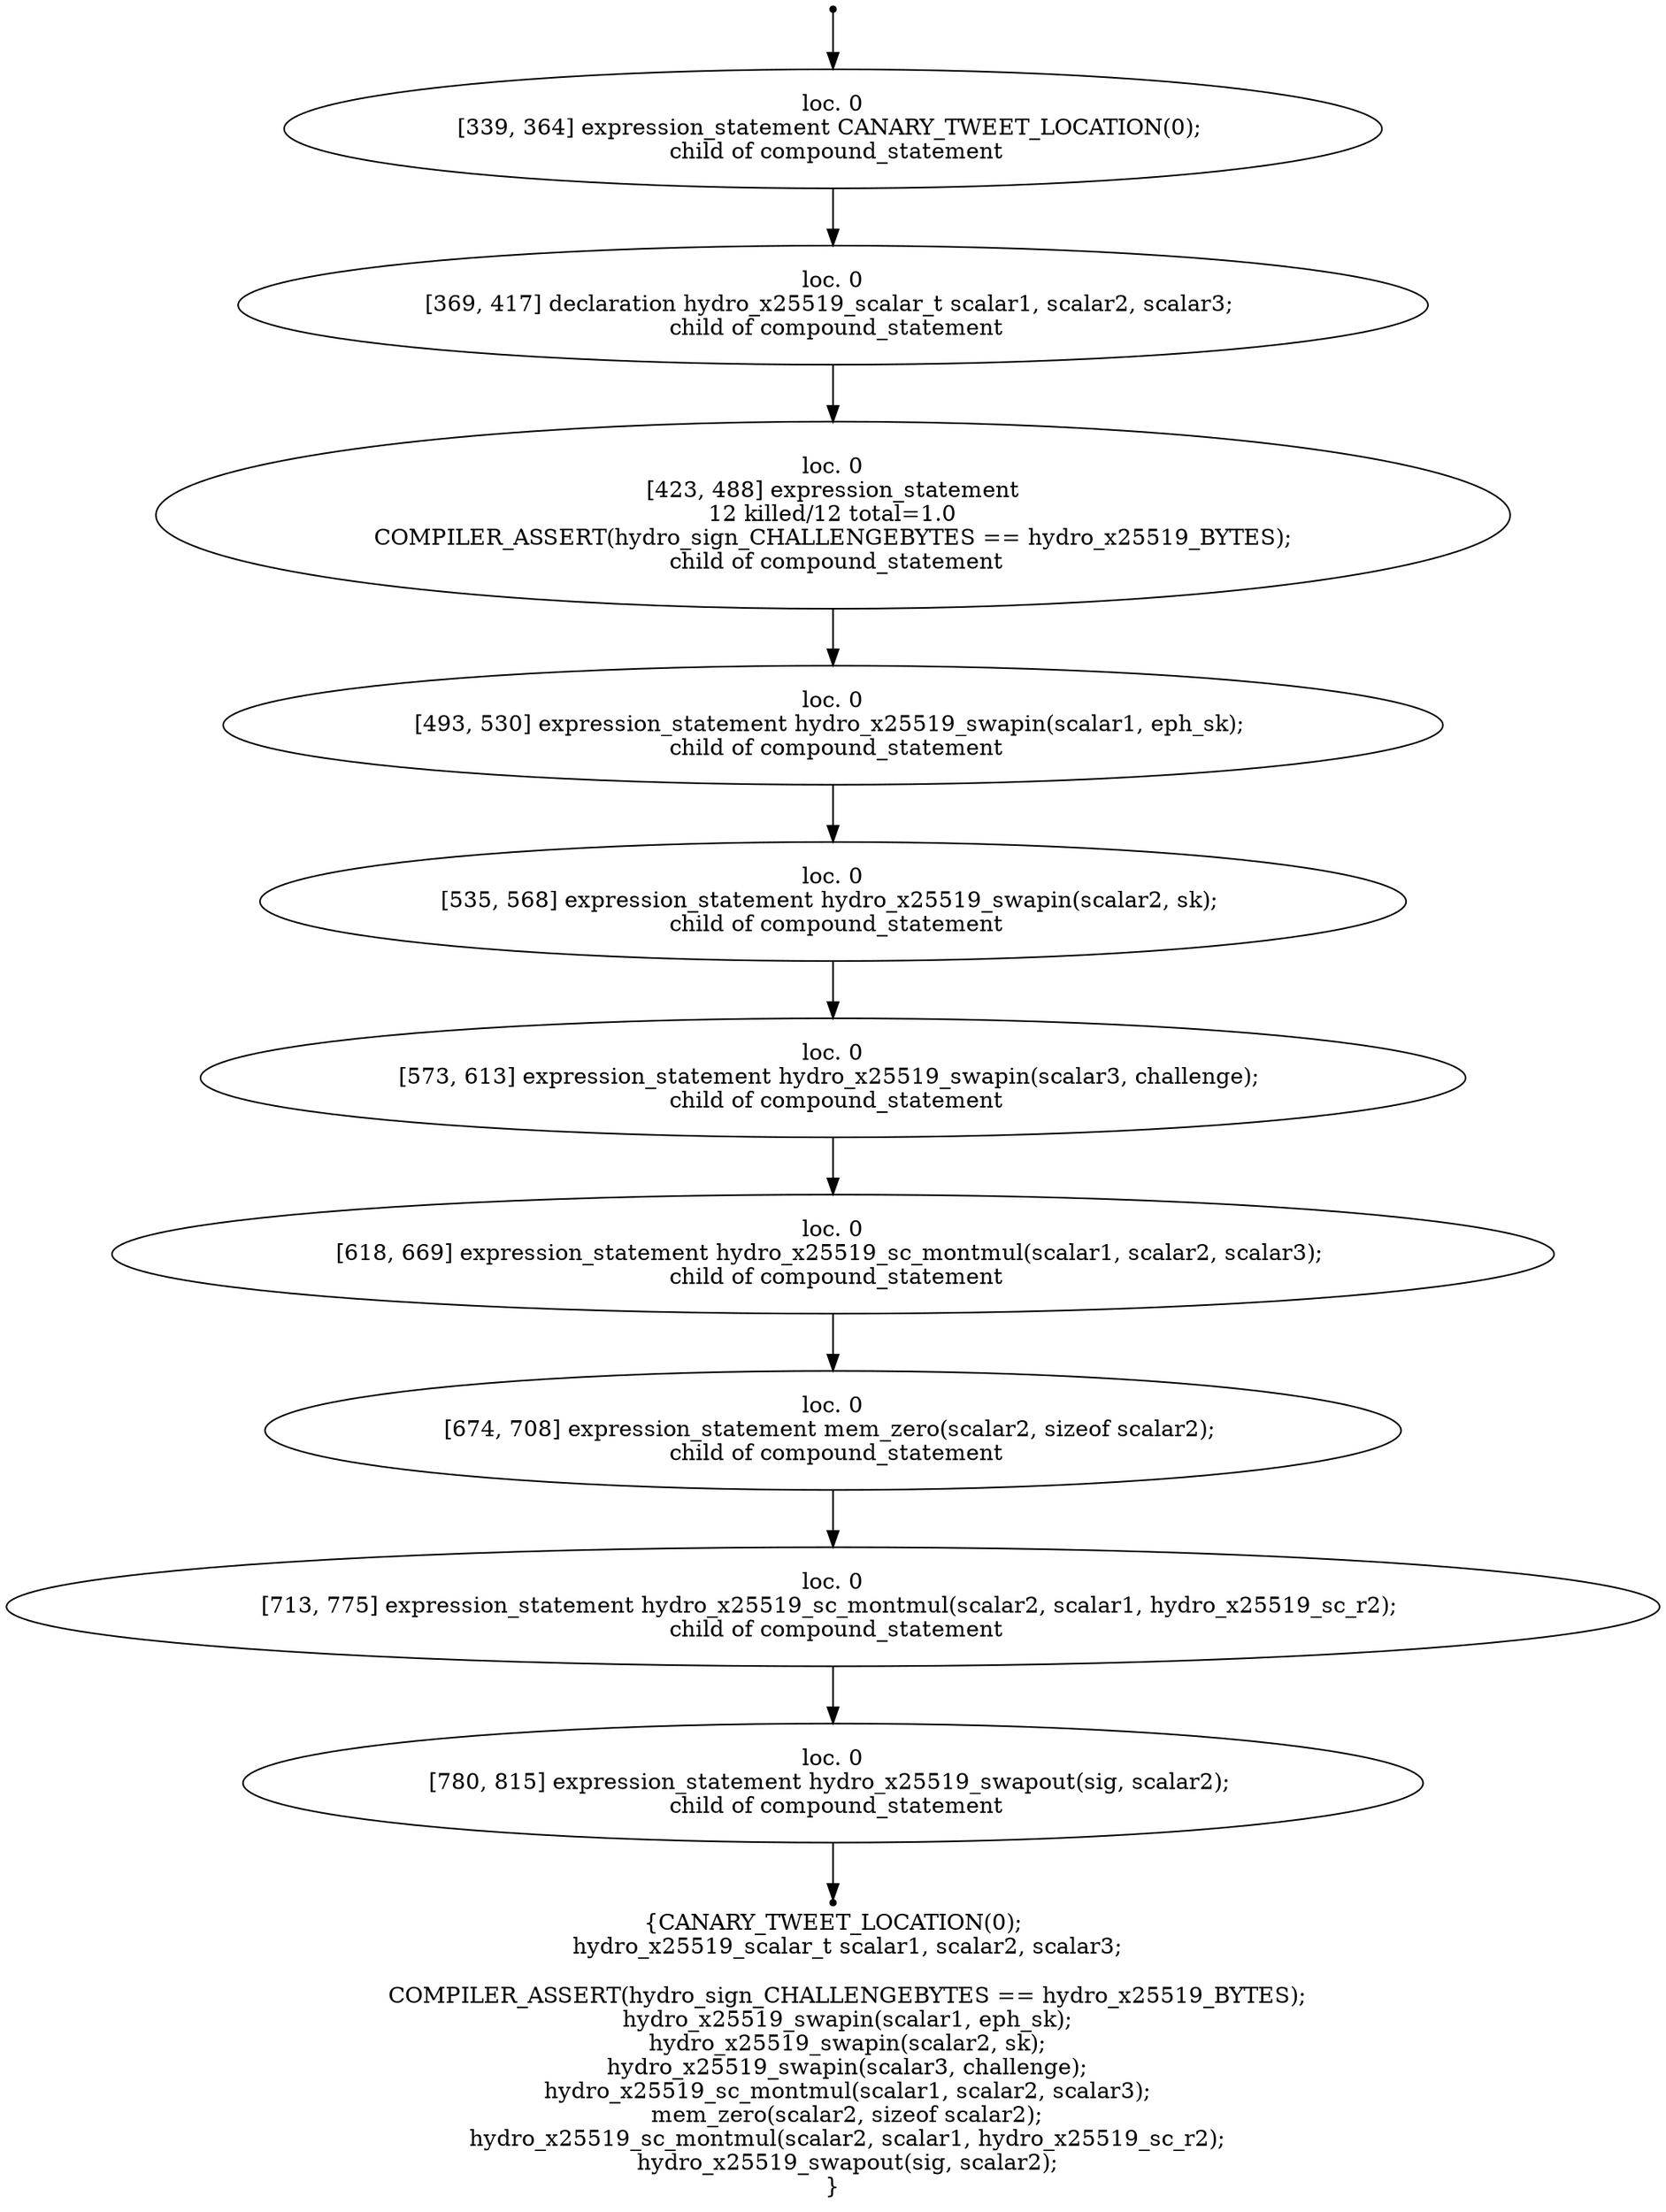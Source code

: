 digraph hydro_sign_p2_0 {
	initial [shape=point]
	initial -> "loc. 0
[339, 364] expression_statement CANARY_TWEET_LOCATION(0); 
 child of compound_statement"
	final [shape=point]
	"loc. 0
[780, 815] expression_statement hydro_x25519_swapout(sig, scalar2); 
 child of compound_statement" -> final
	"loc. 0
[339, 364] expression_statement CANARY_TWEET_LOCATION(0); 
 child of compound_statement"
	"loc. 0
[339, 364] expression_statement CANARY_TWEET_LOCATION(0); 
 child of compound_statement" -> "loc. 0
[369, 417] declaration hydro_x25519_scalar_t scalar1, scalar2, scalar3; 
 child of compound_statement"
	"loc. 0
[369, 417] declaration hydro_x25519_scalar_t scalar1, scalar2, scalar3; 
 child of compound_statement"
	"loc. 0
[369, 417] declaration hydro_x25519_scalar_t scalar1, scalar2, scalar3; 
 child of compound_statement" -> "loc. 0
[423, 488] expression_statement
12 killed/12 total=1.0
 COMPILER_ASSERT(hydro_sign_CHALLENGEBYTES == hydro_x25519_BYTES); 
 child of compound_statement"
	"loc. 0
[423, 488] expression_statement
12 killed/12 total=1.0
 COMPILER_ASSERT(hydro_sign_CHALLENGEBYTES == hydro_x25519_BYTES); 
 child of compound_statement"
	"loc. 0
[423, 488] expression_statement
12 killed/12 total=1.0
 COMPILER_ASSERT(hydro_sign_CHALLENGEBYTES == hydro_x25519_BYTES); 
 child of compound_statement" -> "loc. 0
[493, 530] expression_statement hydro_x25519_swapin(scalar1, eph_sk); 
 child of compound_statement"
	"loc. 0
[493, 530] expression_statement hydro_x25519_swapin(scalar1, eph_sk); 
 child of compound_statement"
	"loc. 0
[493, 530] expression_statement hydro_x25519_swapin(scalar1, eph_sk); 
 child of compound_statement" -> "loc. 0
[535, 568] expression_statement hydro_x25519_swapin(scalar2, sk); 
 child of compound_statement"
	"loc. 0
[535, 568] expression_statement hydro_x25519_swapin(scalar2, sk); 
 child of compound_statement"
	"loc. 0
[535, 568] expression_statement hydro_x25519_swapin(scalar2, sk); 
 child of compound_statement" -> "loc. 0
[573, 613] expression_statement hydro_x25519_swapin(scalar3, challenge); 
 child of compound_statement"
	"loc. 0
[573, 613] expression_statement hydro_x25519_swapin(scalar3, challenge); 
 child of compound_statement"
	"loc. 0
[573, 613] expression_statement hydro_x25519_swapin(scalar3, challenge); 
 child of compound_statement" -> "loc. 0
[618, 669] expression_statement hydro_x25519_sc_montmul(scalar1, scalar2, scalar3); 
 child of compound_statement"
	"loc. 0
[618, 669] expression_statement hydro_x25519_sc_montmul(scalar1, scalar2, scalar3); 
 child of compound_statement"
	"loc. 0
[618, 669] expression_statement hydro_x25519_sc_montmul(scalar1, scalar2, scalar3); 
 child of compound_statement" -> "loc. 0
[674, 708] expression_statement mem_zero(scalar2, sizeof scalar2); 
 child of compound_statement"
	"loc. 0
[674, 708] expression_statement mem_zero(scalar2, sizeof scalar2); 
 child of compound_statement"
	"loc. 0
[674, 708] expression_statement mem_zero(scalar2, sizeof scalar2); 
 child of compound_statement" -> "loc. 0
[713, 775] expression_statement hydro_x25519_sc_montmul(scalar2, scalar1, hydro_x25519_sc_r2); 
 child of compound_statement"
	"loc. 0
[713, 775] expression_statement hydro_x25519_sc_montmul(scalar2, scalar1, hydro_x25519_sc_r2); 
 child of compound_statement"
	"loc. 0
[713, 775] expression_statement hydro_x25519_sc_montmul(scalar2, scalar1, hydro_x25519_sc_r2); 
 child of compound_statement" -> "loc. 0
[780, 815] expression_statement hydro_x25519_swapout(sig, scalar2); 
 child of compound_statement"
	"loc. 0
[780, 815] expression_statement hydro_x25519_swapout(sig, scalar2); 
 child of compound_statement"
	label="{CANARY_TWEET_LOCATION(0);
    hydro_x25519_scalar_t scalar1, scalar2, scalar3;

    COMPILER_ASSERT(hydro_sign_CHALLENGEBYTES == hydro_x25519_BYTES);
    hydro_x25519_swapin(scalar1, eph_sk);
    hydro_x25519_swapin(scalar2, sk);
    hydro_x25519_swapin(scalar3, challenge);
    hydro_x25519_sc_montmul(scalar1, scalar2, scalar3);
    mem_zero(scalar2, sizeof scalar2);
    hydro_x25519_sc_montmul(scalar2, scalar1, hydro_x25519_sc_r2);
    hydro_x25519_swapout(sig, scalar2);
}"
}
